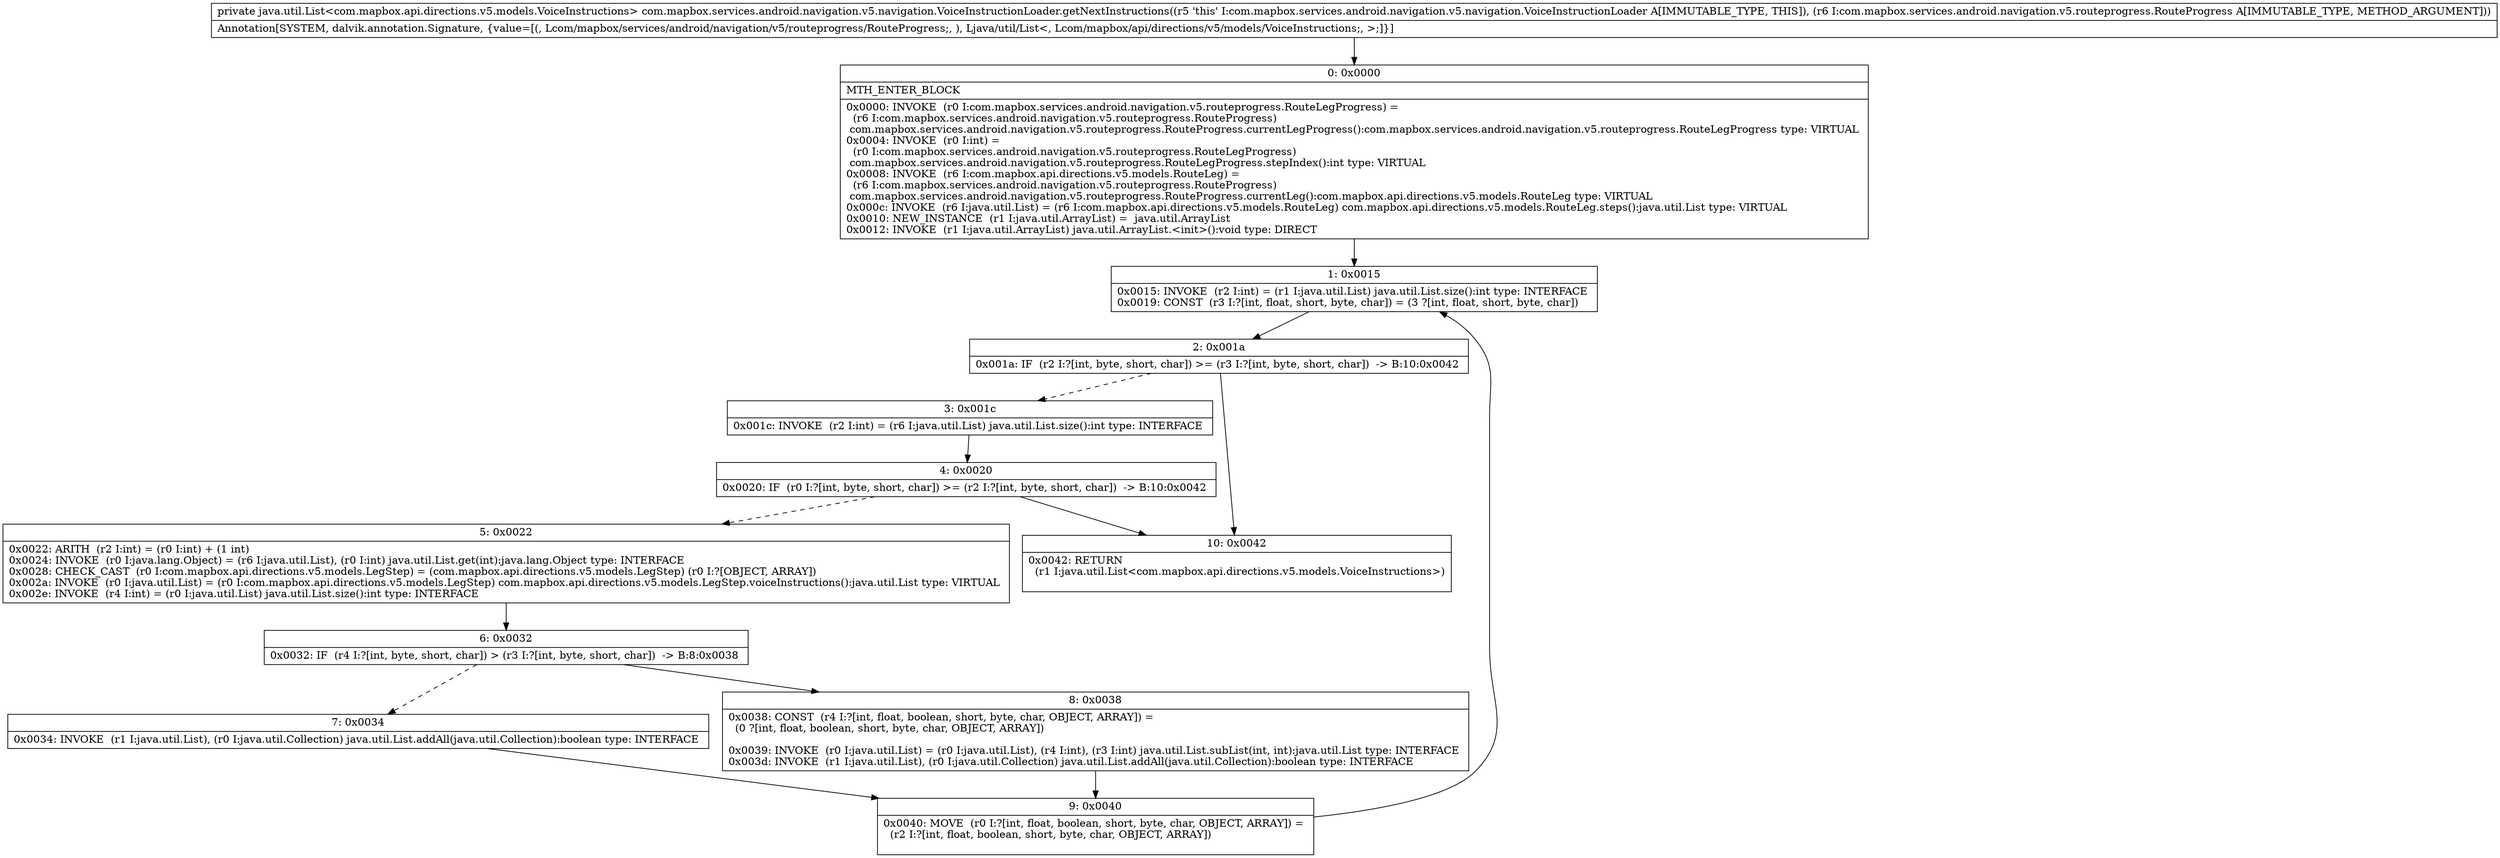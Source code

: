 digraph "CFG forcom.mapbox.services.android.navigation.v5.navigation.VoiceInstructionLoader.getNextInstructions(Lcom\/mapbox\/services\/android\/navigation\/v5\/routeprogress\/RouteProgress;)Ljava\/util\/List;" {
Node_0 [shape=record,label="{0\:\ 0x0000|MTH_ENTER_BLOCK\l|0x0000: INVOKE  (r0 I:com.mapbox.services.android.navigation.v5.routeprogress.RouteLegProgress) = \l  (r6 I:com.mapbox.services.android.navigation.v5.routeprogress.RouteProgress)\l com.mapbox.services.android.navigation.v5.routeprogress.RouteProgress.currentLegProgress():com.mapbox.services.android.navigation.v5.routeprogress.RouteLegProgress type: VIRTUAL \l0x0004: INVOKE  (r0 I:int) = \l  (r0 I:com.mapbox.services.android.navigation.v5.routeprogress.RouteLegProgress)\l com.mapbox.services.android.navigation.v5.routeprogress.RouteLegProgress.stepIndex():int type: VIRTUAL \l0x0008: INVOKE  (r6 I:com.mapbox.api.directions.v5.models.RouteLeg) = \l  (r6 I:com.mapbox.services.android.navigation.v5.routeprogress.RouteProgress)\l com.mapbox.services.android.navigation.v5.routeprogress.RouteProgress.currentLeg():com.mapbox.api.directions.v5.models.RouteLeg type: VIRTUAL \l0x000c: INVOKE  (r6 I:java.util.List) = (r6 I:com.mapbox.api.directions.v5.models.RouteLeg) com.mapbox.api.directions.v5.models.RouteLeg.steps():java.util.List type: VIRTUAL \l0x0010: NEW_INSTANCE  (r1 I:java.util.ArrayList) =  java.util.ArrayList \l0x0012: INVOKE  (r1 I:java.util.ArrayList) java.util.ArrayList.\<init\>():void type: DIRECT \l}"];
Node_1 [shape=record,label="{1\:\ 0x0015|0x0015: INVOKE  (r2 I:int) = (r1 I:java.util.List) java.util.List.size():int type: INTERFACE \l0x0019: CONST  (r3 I:?[int, float, short, byte, char]) = (3 ?[int, float, short, byte, char]) \l}"];
Node_2 [shape=record,label="{2\:\ 0x001a|0x001a: IF  (r2 I:?[int, byte, short, char]) \>= (r3 I:?[int, byte, short, char])  \-\> B:10:0x0042 \l}"];
Node_3 [shape=record,label="{3\:\ 0x001c|0x001c: INVOKE  (r2 I:int) = (r6 I:java.util.List) java.util.List.size():int type: INTERFACE \l}"];
Node_4 [shape=record,label="{4\:\ 0x0020|0x0020: IF  (r0 I:?[int, byte, short, char]) \>= (r2 I:?[int, byte, short, char])  \-\> B:10:0x0042 \l}"];
Node_5 [shape=record,label="{5\:\ 0x0022|0x0022: ARITH  (r2 I:int) = (r0 I:int) + (1 int) \l0x0024: INVOKE  (r0 I:java.lang.Object) = (r6 I:java.util.List), (r0 I:int) java.util.List.get(int):java.lang.Object type: INTERFACE \l0x0028: CHECK_CAST  (r0 I:com.mapbox.api.directions.v5.models.LegStep) = (com.mapbox.api.directions.v5.models.LegStep) (r0 I:?[OBJECT, ARRAY]) \l0x002a: INVOKE  (r0 I:java.util.List) = (r0 I:com.mapbox.api.directions.v5.models.LegStep) com.mapbox.api.directions.v5.models.LegStep.voiceInstructions():java.util.List type: VIRTUAL \l0x002e: INVOKE  (r4 I:int) = (r0 I:java.util.List) java.util.List.size():int type: INTERFACE \l}"];
Node_6 [shape=record,label="{6\:\ 0x0032|0x0032: IF  (r4 I:?[int, byte, short, char]) \> (r3 I:?[int, byte, short, char])  \-\> B:8:0x0038 \l}"];
Node_7 [shape=record,label="{7\:\ 0x0034|0x0034: INVOKE  (r1 I:java.util.List), (r0 I:java.util.Collection) java.util.List.addAll(java.util.Collection):boolean type: INTERFACE \l}"];
Node_8 [shape=record,label="{8\:\ 0x0038|0x0038: CONST  (r4 I:?[int, float, boolean, short, byte, char, OBJECT, ARRAY]) = \l  (0 ?[int, float, boolean, short, byte, char, OBJECT, ARRAY])\l \l0x0039: INVOKE  (r0 I:java.util.List) = (r0 I:java.util.List), (r4 I:int), (r3 I:int) java.util.List.subList(int, int):java.util.List type: INTERFACE \l0x003d: INVOKE  (r1 I:java.util.List), (r0 I:java.util.Collection) java.util.List.addAll(java.util.Collection):boolean type: INTERFACE \l}"];
Node_9 [shape=record,label="{9\:\ 0x0040|0x0040: MOVE  (r0 I:?[int, float, boolean, short, byte, char, OBJECT, ARRAY]) = \l  (r2 I:?[int, float, boolean, short, byte, char, OBJECT, ARRAY])\l \l}"];
Node_10 [shape=record,label="{10\:\ 0x0042|0x0042: RETURN  \l  (r1 I:java.util.List\<com.mapbox.api.directions.v5.models.VoiceInstructions\>)\l \l}"];
MethodNode[shape=record,label="{private java.util.List\<com.mapbox.api.directions.v5.models.VoiceInstructions\> com.mapbox.services.android.navigation.v5.navigation.VoiceInstructionLoader.getNextInstructions((r5 'this' I:com.mapbox.services.android.navigation.v5.navigation.VoiceInstructionLoader A[IMMUTABLE_TYPE, THIS]), (r6 I:com.mapbox.services.android.navigation.v5.routeprogress.RouteProgress A[IMMUTABLE_TYPE, METHOD_ARGUMENT]))  | Annotation[SYSTEM, dalvik.annotation.Signature, \{value=[(, Lcom\/mapbox\/services\/android\/navigation\/v5\/routeprogress\/RouteProgress;, ), Ljava\/util\/List\<, Lcom\/mapbox\/api\/directions\/v5\/models\/VoiceInstructions;, \>;]\}]\l}"];
MethodNode -> Node_0;
Node_0 -> Node_1;
Node_1 -> Node_2;
Node_2 -> Node_3[style=dashed];
Node_2 -> Node_10;
Node_3 -> Node_4;
Node_4 -> Node_5[style=dashed];
Node_4 -> Node_10;
Node_5 -> Node_6;
Node_6 -> Node_7[style=dashed];
Node_6 -> Node_8;
Node_7 -> Node_9;
Node_8 -> Node_9;
Node_9 -> Node_1;
}


